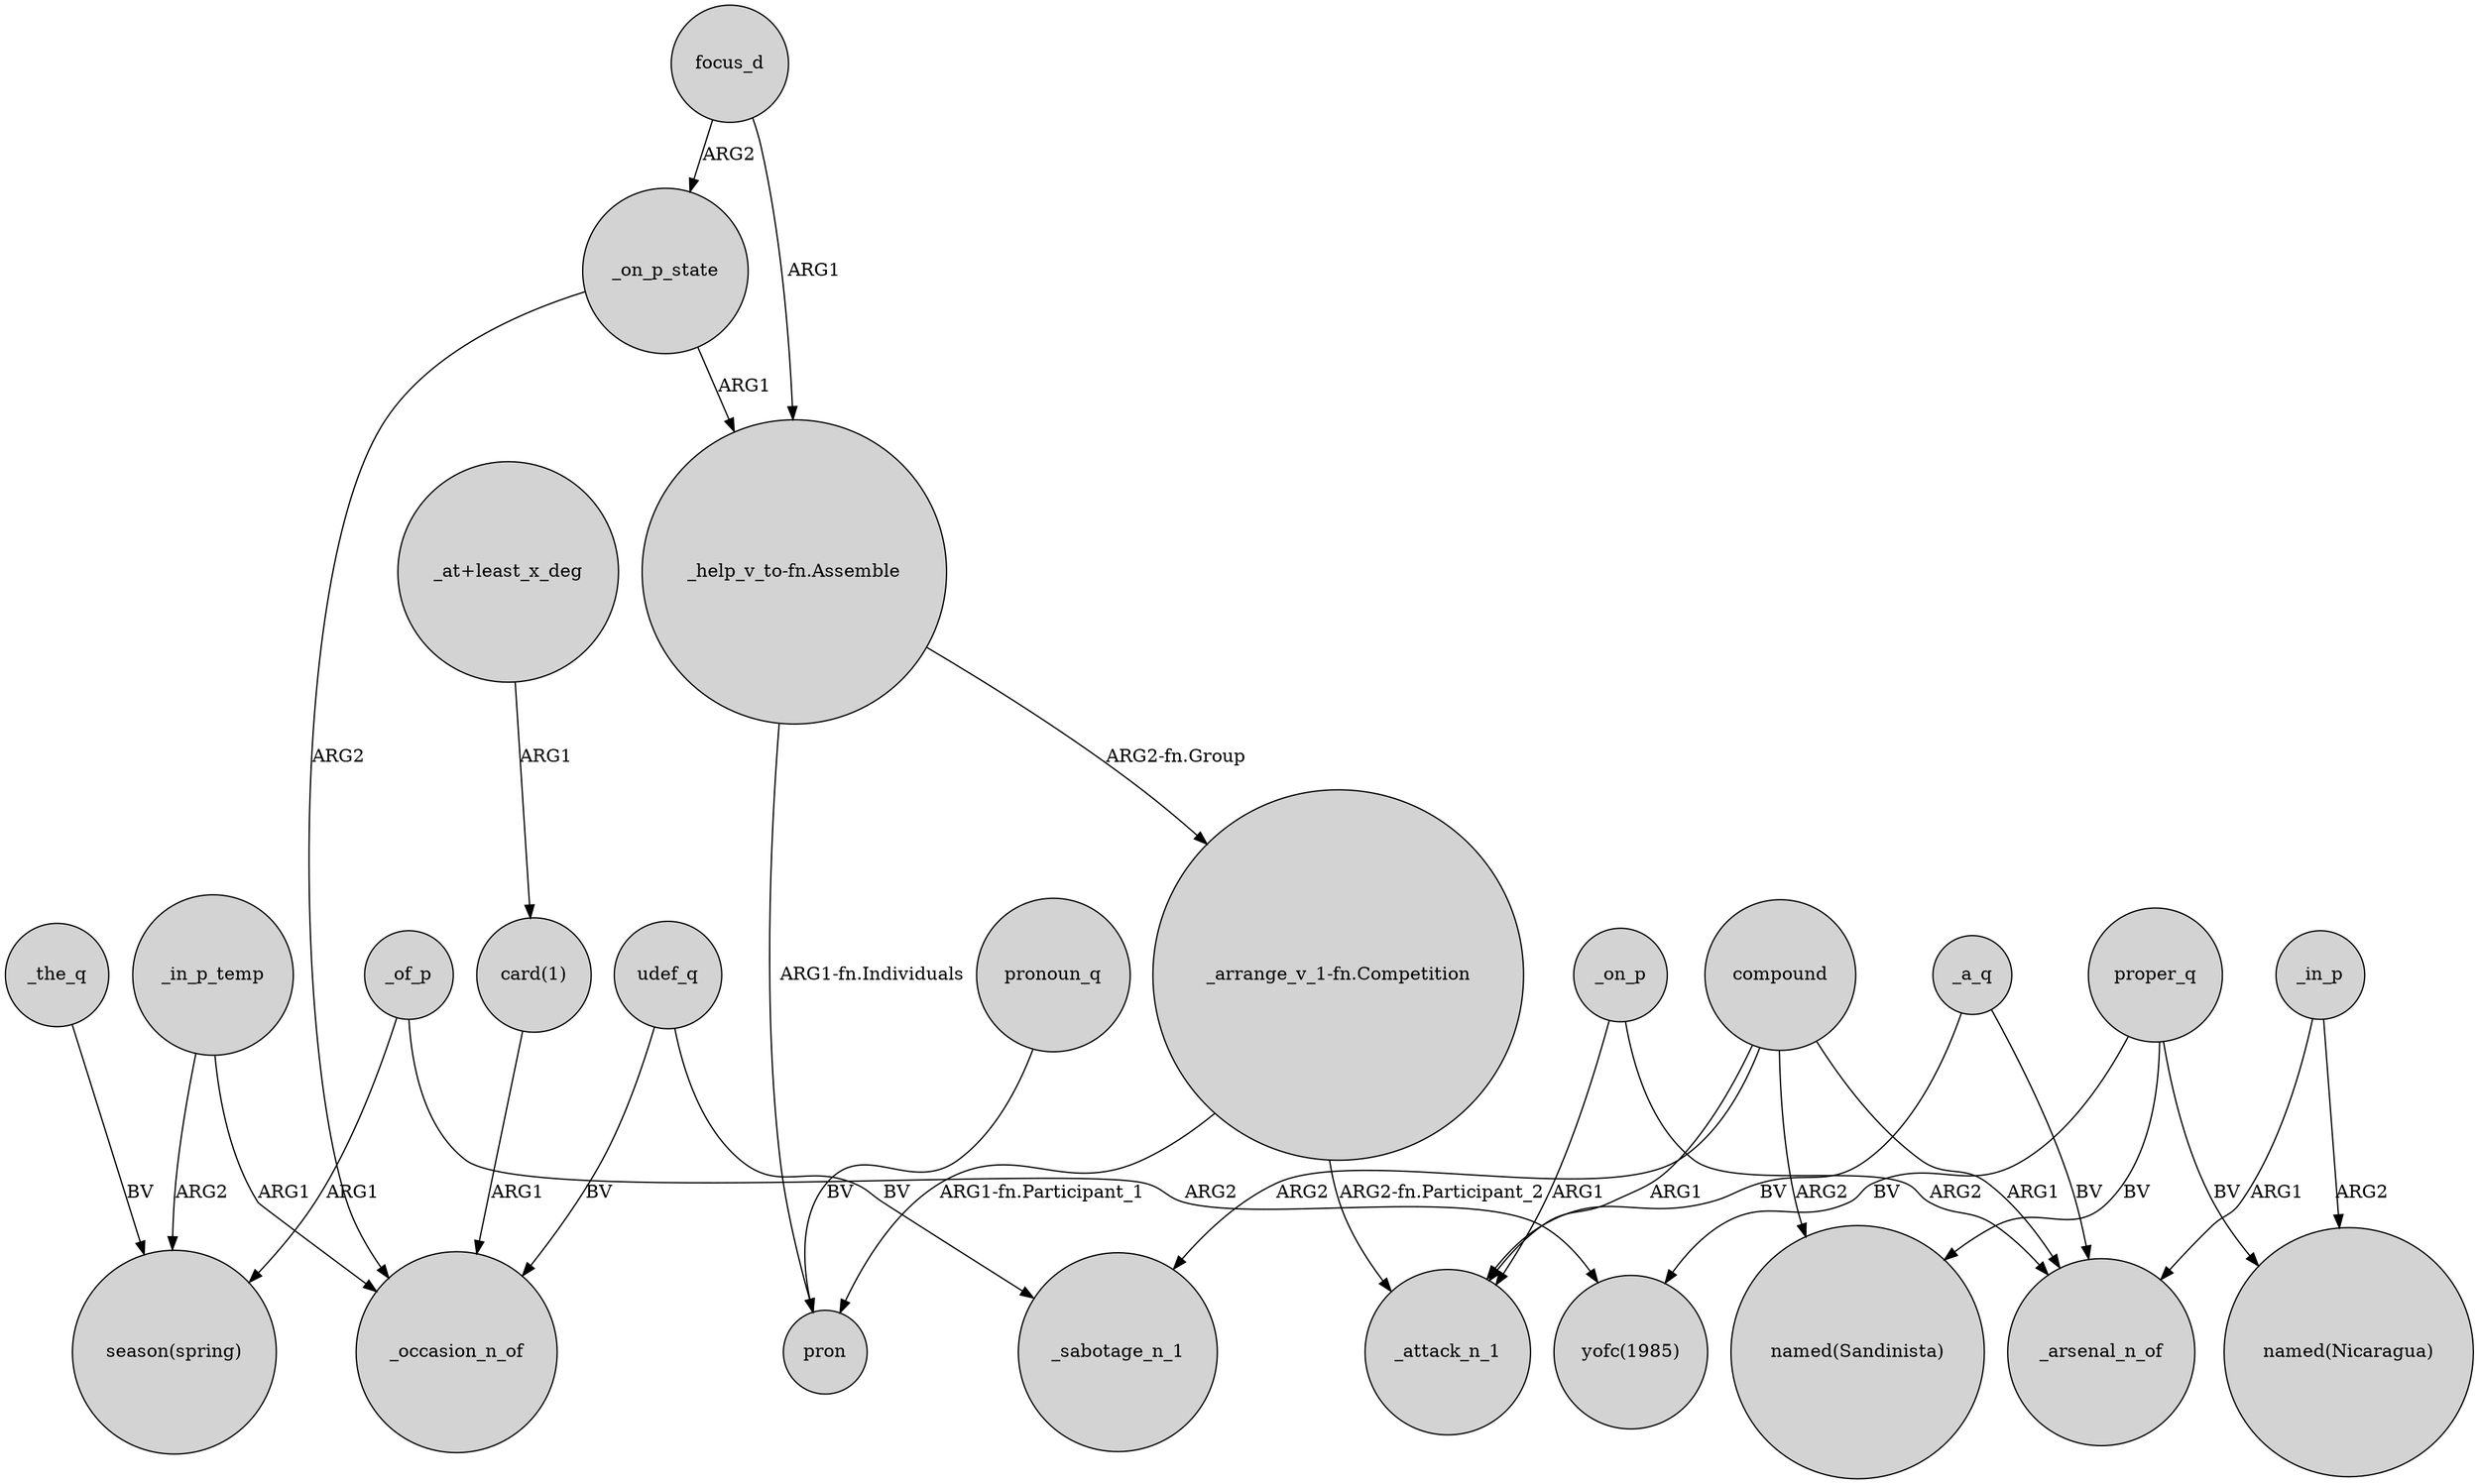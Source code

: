 digraph {
	node [shape=circle style=filled]
	_the_q -> "season(spring)" [label=BV]
	compound -> _sabotage_n_1 [label=ARG2]
	proper_q -> "yofc(1985)" [label=BV]
	proper_q -> "named(Nicaragua)" [label=BV]
	_on_p_state -> _occasion_n_of [label=ARG2]
	_in_p_temp -> _occasion_n_of [label=ARG1]
	_of_p -> "season(spring)" [label=ARG1]
	focus_d -> _on_p_state [label=ARG2]
	focus_d -> "_help_v_to-fn.Assemble" [label=ARG1]
	_in_p -> "named(Nicaragua)" [label=ARG2]
	"_help_v_to-fn.Assemble" -> pron [label="ARG1-fn.Individuals"]
	_a_q -> _attack_n_1 [label=BV]
	pronoun_q -> pron [label=BV]
	_a_q -> _arsenal_n_of [label=BV]
	_on_p_state -> "_help_v_to-fn.Assemble" [label=ARG1]
	compound -> _attack_n_1 [label=ARG1]
	"_at+least_x_deg" -> "card(1)" [label=ARG1]
	compound -> _arsenal_n_of [label=ARG1]
	compound -> "named(Sandinista)" [label=ARG2]
	"_arrange_v_1-fn.Competition" -> pron [label="ARG1-fn.Participant_1"]
	udef_q -> _occasion_n_of [label=BV]
	proper_q -> "named(Sandinista)" [label=BV]
	_of_p -> "yofc(1985)" [label=ARG2]
	_on_p -> _arsenal_n_of [label=ARG2]
	udef_q -> _sabotage_n_1 [label=BV]
	_in_p -> _arsenal_n_of [label=ARG1]
	"_arrange_v_1-fn.Competition" -> _attack_n_1 [label="ARG2-fn.Participant_2"]
	_in_p_temp -> "season(spring)" [label=ARG2]
	_on_p -> _attack_n_1 [label=ARG1]
	"_help_v_to-fn.Assemble" -> "_arrange_v_1-fn.Competition" [label="ARG2-fn.Group"]
	"card(1)" -> _occasion_n_of [label=ARG1]
}
